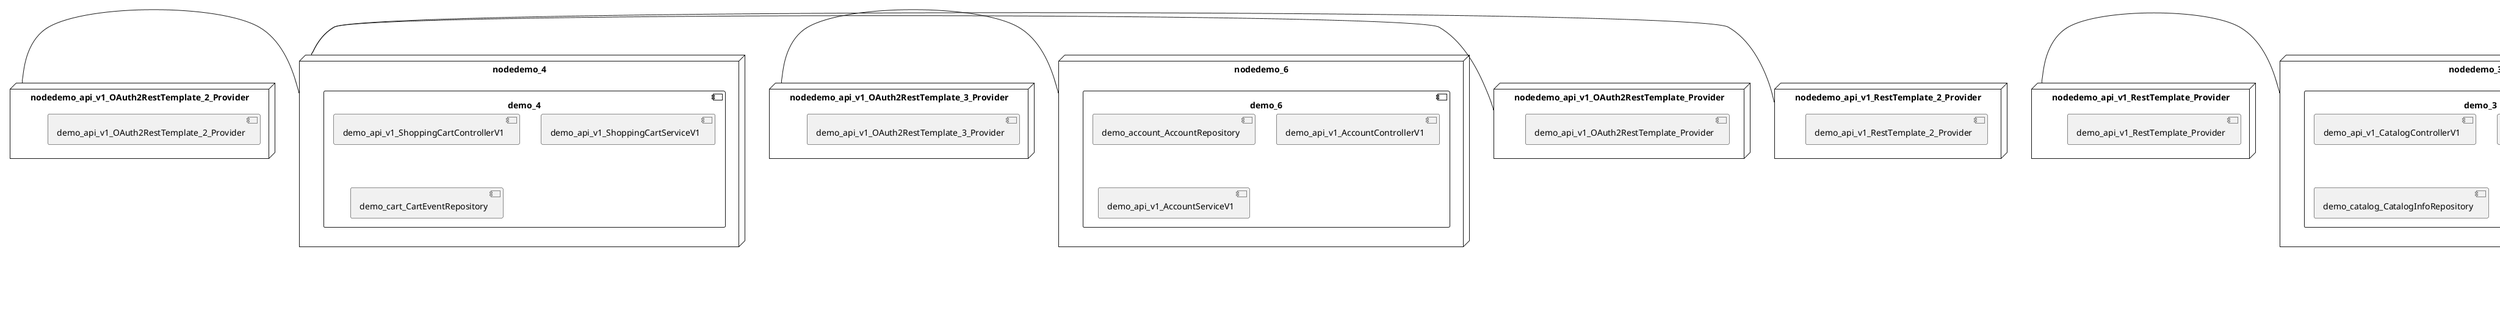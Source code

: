 @startuml
skinparam fixCircleLabelOverlapping true
skinparam componentStyle uml2
node nodedemo {
component demo {
[demo_api_v1_UserControllerV1] [[kbastani-spring-cloud-event-sourcing-example.system#_MZdghL2xEe--_dFNB8aUSA]]
[demo_api_v1_UserServiceV1] [[kbastani-spring-cloud-event-sourcing-example.system#_MZdghL2xEe--_dFNB8aUSA]]
[demo_user_UserRepository] [[kbastani-spring-cloud-event-sourcing-example.system#_MZdghL2xEe--_dFNB8aUSA]]
}
}
node nodedemo_2 {
component demo_2 {
[demo_UserController] [[kbastani-spring-cloud-event-sourcing-example.system#_MZdghL2xEe--_dFNB8aUSA]]
[demo_UserRepository] [[kbastani-spring-cloud-event-sourcing-example.system#_MZdghL2xEe--_dFNB8aUSA]]
[demo_UserService] [[kbastani-spring-cloud-event-sourcing-example.system#_MZdghL2xEe--_dFNB8aUSA]]
[demo_login_UserController] [[kbastani-spring-cloud-event-sourcing-example.system#_MZdghL2xEe--_dFNB8aUSA]]
}
}
node nodedemo_3 {
component demo_3 {
[demo_api_v1_CatalogControllerV1] [[kbastani-spring-cloud-event-sourcing-example.system#_MZdghL2xEe--_dFNB8aUSA]]
[demo_api_v1_CatalogServiceV1] [[kbastani-spring-cloud-event-sourcing-example.system#_MZdghL2xEe--_dFNB8aUSA]]
[demo_catalog_CatalogInfoRepository] [[kbastani-spring-cloud-event-sourcing-example.system#_MZdghL2xEe--_dFNB8aUSA]]
}
}
node nodedemo_4 {
component demo_4 {
[demo_api_v1_ShoppingCartControllerV1] [[kbastani-spring-cloud-event-sourcing-example.system#_MZdghL2xEe--_dFNB8aUSA]]
[demo_api_v1_ShoppingCartServiceV1] [[kbastani-spring-cloud-event-sourcing-example.system#_MZdghL2xEe--_dFNB8aUSA]]
[demo_cart_CartEventRepository] [[kbastani-spring-cloud-event-sourcing-example.system#_MZdghL2xEe--_dFNB8aUSA]]
}
}
node nodedemo_5 {
component demo_5 {
[DatabaseInitializer] [[kbastani-spring-cloud-event-sourcing-example.system#_MZdghL2xEe--_dFNB8aUSA]]
[demo_api_v1_OrderControllerV1] [[kbastani-spring-cloud-event-sourcing-example.system#_MZdghL2xEe--_dFNB8aUSA]]
[demo_api_v1_OrderServiceV1] [[kbastani-spring-cloud-event-sourcing-example.system#_MZdghL2xEe--_dFNB8aUSA]]
[demo_config_DatabaseInitializer] [[kbastani-spring-cloud-event-sourcing-example.system#_MZdghL2xEe--_dFNB8aUSA]]
[demo_invoice_InvoiceRepository] [[kbastani-spring-cloud-event-sourcing-example.system#_MZdghL2xEe--_dFNB8aUSA]]
[demo_order_OrderEventRepository] [[kbastani-spring-cloud-event-sourcing-example.system#_MZdghL2xEe--_dFNB8aUSA]]
[demo_order_OrderRepository] [[kbastani-spring-cloud-event-sourcing-example.system#_MZdghL2xEe--_dFNB8aUSA]]
}
}
node nodedemo_6 {
component demo_6 {
[demo_account_AccountRepository] [[kbastani-spring-cloud-event-sourcing-example.system#_MZdghL2xEe--_dFNB8aUSA]]
[demo_api_v1_AccountControllerV1] [[kbastani-spring-cloud-event-sourcing-example.system#_MZdghL2xEe--_dFNB8aUSA]]
[demo_api_v1_AccountServiceV1] [[kbastani-spring-cloud-event-sourcing-example.system#_MZdghL2xEe--_dFNB8aUSA]]
}
}
node nodedemo_v1 {
component demo_v1 {
[demo_v1_InventoryControllerV1] [[kbastani-spring-cloud-event-sourcing-example.system#_MZdghL2xEe--_dFNB8aUSA]]
[demo_v1_InventoryServiceV1] [[kbastani-spring-cloud-event-sourcing-example.system#_MZdghL2xEe--_dFNB8aUSA]]
}
}
node nodedemo_api_v1_OAuth2RestTemplate_2_Provider {
[demo_api_v1_OAuth2RestTemplate_2_Provider] [[kbastani-spring-cloud-event-sourcing-example.system#_MZdghL2xEe--_dFNB8aUSA]]
}
node nodedemo_api_v1_OAuth2RestTemplate_3_Provider {
[demo_api_v1_OAuth2RestTemplate_3_Provider] [[kbastani-spring-cloud-event-sourcing-example.system#_MZdghL2xEe--_dFNB8aUSA]]
}
node nodedemo_api_v1_OAuth2RestTemplate_Provider {
[demo_api_v1_OAuth2RestTemplate_Provider] [[kbastani-spring-cloud-event-sourcing-example.system#_MZdghL2xEe--_dFNB8aUSA]]
}
node nodedemo_api_v1_RestTemplate_2_Provider {
[demo_api_v1_RestTemplate_2_Provider] [[kbastani-spring-cloud-event-sourcing-example.system#_MZdghL2xEe--_dFNB8aUSA]]
}
node nodedemo_api_v1_RestTemplate_Provider {
[demo_api_v1_RestTemplate_Provider] [[kbastani-spring-cloud-event-sourcing-example.system#_MZdghL2xEe--_dFNB8aUSA]]
}
node nodedemo_inventory_InventoryRepository_Provider {
[demo_inventory_InventoryRepository_Provider] [[kbastani-spring-cloud-event-sourcing-example.system#_MZdghL2xEe--_dFNB8aUSA]]
}
node nodedemo_login_AuthenticationManager_Provider {
[demo_login_AuthenticationManager_Provider] [[kbastani-spring-cloud-event-sourcing-example.system#_MZdghL2xEe--_dFNB8aUSA]]
}
node nodedemo_login_ClientDetailsService_Provider {
[demo_login_ClientDetailsService_Provider] [[kbastani-spring-cloud-event-sourcing-example.system#_MZdghL2xEe--_dFNB8aUSA]]
}
node nodedemo_login_HttpSessionSecurityContextRepository_Provider {
[demo_login_HttpSessionSecurityContextRepository_Provider] [[kbastani-spring-cloud-event-sourcing-example.system#_MZdghL2xEe--_dFNB8aUSA]]
}
node nodedemo_login_LoginController {
[demo_login_LoginController] [[kbastani-spring-cloud-event-sourcing-example.system#_MZdghL2xEe--_dFNB8aUSA]]
}
node nodedemo_product_ProductRepository_Provider {
[demo_product_ProductRepository_Provider] [[kbastani-spring-cloud-event-sourcing-example.system#_MZdghL2xEe--_dFNB8aUSA]]
}
node nodedemo_user_UserClientV1 {
[demo_user_UserClientV1] [[kbastani-spring-cloud-event-sourcing-example.system#_MZdghL2xEe--_dFNB8aUSA]]
}
node nodedemo_v1_Session_Provider {
[demo_v1_Session_Provider] [[kbastani-spring-cloud-event-sourcing-example.system#_MZdghL2xEe--_dFNB8aUSA]]
}
[nodedemo_api_v1_OAuth2RestTemplate_2_Provider] - [nodedemo_4]
[nodedemo_api_v1_OAuth2RestTemplate_3_Provider] - [nodedemo_6]
[nodedemo_api_v1_OAuth2RestTemplate_Provider] - [nodedemo_4]
[nodedemo_api_v1_RestTemplate_2_Provider] - [nodedemo_4]
[nodedemo_api_v1_RestTemplate_Provider] - [nodedemo_3]
[nodedemo_inventory_InventoryRepository_Provider] - [nodedemo_v1]
[nodedemo_login_AuthenticationManager_Provider] - [nodedemo_login_LoginController]
[nodedemo_login_ClientDetailsService_Provider] - [nodedemo_login_LoginController]
[nodedemo_login_HttpSessionSecurityContextRepository_Provider] - [nodedemo_login_LoginController]
[nodedemo_product_ProductRepository_Provider] - [nodedemo_v1]
[nodedemo_v1_Session_Provider] - [nodedemo_v1]
[nodedemo] - [nodedemo_user_UserClientV1]

@enduml
